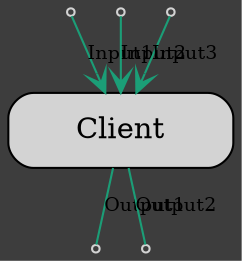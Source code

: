 digraph G {
    overlap = scale;
    splines = true;
    bgcolor = gray24;
    subgraph {
        node [shape = box; width = 1.5; style = "rounded,filled"; fillcolor = lightgray;];
        Client;
    }
    node [shape = point; fillcolor = gray24; color = lightgray; labelfloat = true];
    edge [arrowhead = vee, fontsize = 9, fontcolor = lightgray, labelfloat = true, color = 1, colorscheme = dark28];
    in1 -> Client [label = "Input1";];
    in2 -> Client [label = "Input2";];
    in3 -> Client [label = "Input3";];
    edge [arrowhead = none, fontcolor = lightgray, colorscheme = dark28];
    Client -> out1 [label = "Output1";];
    Client -> out2 [label = "Output2";];
}